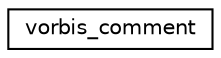 digraph "Graphical Class Hierarchy"
{
 // LATEX_PDF_SIZE
  edge [fontname="Helvetica",fontsize="10",labelfontname="Helvetica",labelfontsize="10"];
  node [fontname="Helvetica",fontsize="10",shape=record];
  rankdir="LR";
  Node0 [label="vorbis_comment",height=0.2,width=0.4,color="black", fillcolor="white", style="filled",URL="$d0/d78/structvorbis__comment.html",tooltip=" "];
}
